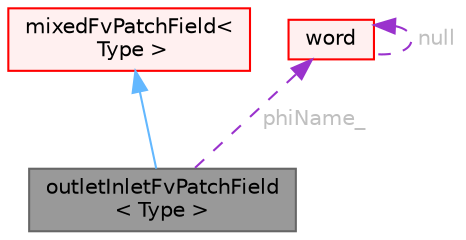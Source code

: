 digraph "outletInletFvPatchField&lt; Type &gt;"
{
 // LATEX_PDF_SIZE
  bgcolor="transparent";
  edge [fontname=Helvetica,fontsize=10,labelfontname=Helvetica,labelfontsize=10];
  node [fontname=Helvetica,fontsize=10,shape=box,height=0.2,width=0.4];
  Node1 [id="Node000001",label="outletInletFvPatchField\l\< Type \>",height=0.2,width=0.4,color="gray40", fillcolor="grey60", style="filled", fontcolor="black",tooltip="This boundary condition provides a generic inflow condition, with specified outflow for the case of r..."];
  Node2 -> Node1 [id="edge1_Node000001_Node000002",dir="back",color="steelblue1",style="solid",tooltip=" "];
  Node2 [id="Node000002",label="mixedFvPatchField\<\l Type \>",height=0.2,width=0.4,color="red", fillcolor="#FFF0F0", style="filled",URL="$classFoam_1_1mixedFvPatchField.html",tooltip="This boundary condition provides a base class for 'mixed' type boundary conditions,..."];
  Node12 -> Node1 [id="edge2_Node000001_Node000012",dir="back",color="darkorchid3",style="dashed",tooltip=" ",label=" phiName_",fontcolor="grey" ];
  Node12 [id="Node000012",label="word",height=0.2,width=0.4,color="red", fillcolor="#FFF0F0", style="filled",URL="$classFoam_1_1word.html",tooltip="A class for handling words, derived from Foam::string."];
  Node12 -> Node12 [id="edge3_Node000012_Node000012",dir="back",color="darkorchid3",style="dashed",tooltip=" ",label=" null",fontcolor="grey" ];
}
